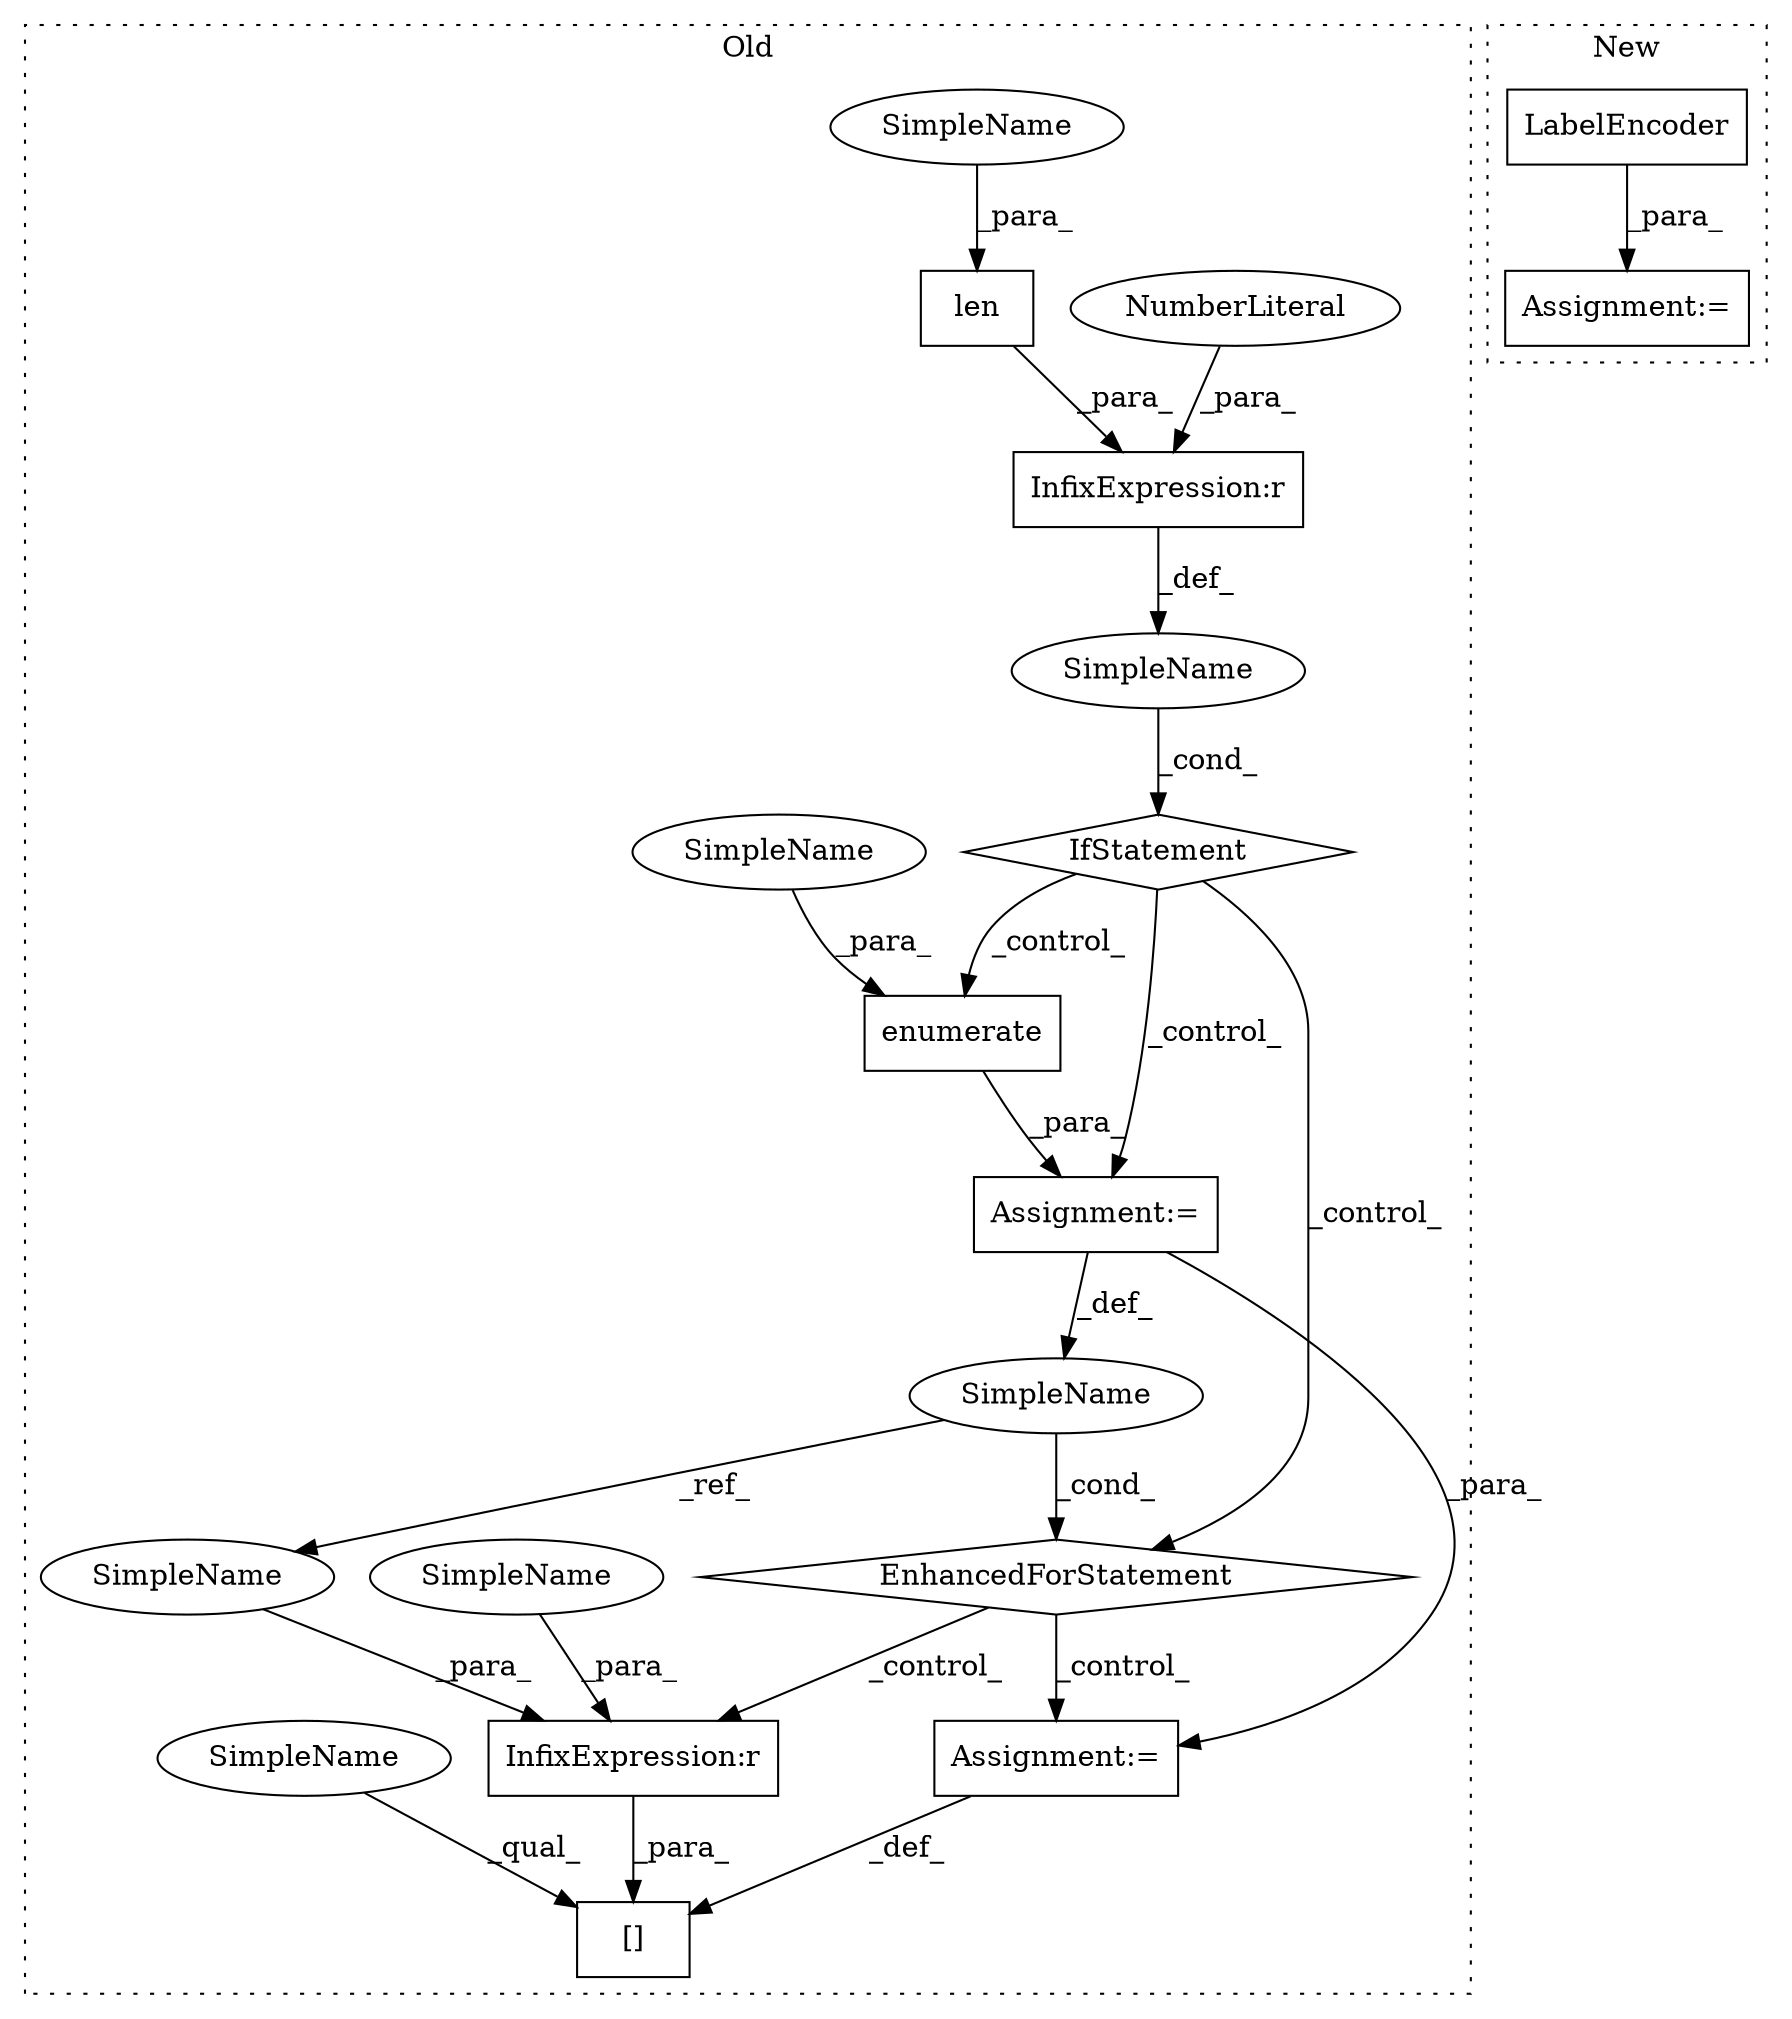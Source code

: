 digraph G {
subgraph cluster0 {
1 [label="[]" a="2" s="3896,3906" l="2,1" shape="box"];
4 [label="InfixExpression:r" a="27" s="3900" l="4" shape="box"];
5 [label="InfixExpression:r" a="27" s="3773" l="4" shape="box"];
6 [label="NumberLiteral" a="34" s="3777" l="1" shape="ellipse"];
7 [label="SimpleName" a="42" s="" l="" shape="ellipse"];
8 [label="EnhancedForStatement" a="70" s="3788,3884" l="71,2" shape="diamond"];
9 [label="len" a="32" s="3762,3772" l="4,1" shape="box"];
10 [label="IfStatement" a="25" s="3758,3778" l="4,2" shape="diamond"];
11 [label="enumerate" a="32" s="3867,3883" l="10,1" shape="box"];
12 [label="SimpleName" a="42" s="3863" l="1" shape="ellipse"];
13 [label="Assignment:=" a="7" s="3907" l="1" shape="box"];
14 [label="Assignment:=" a="7" s="3788,3884" l="71,2" shape="box"];
15 [label="SimpleName" a="42" s="3766" l="6" shape="ellipse"];
16 [label="SimpleName" a="42" s="3877" l="6" shape="ellipse"];
17 [label="SimpleName" a="42" s="3904" l="1" shape="ellipse"];
18 [label="SimpleName" a="42" s="3899" l="1" shape="ellipse"];
19 [label="SimpleName" a="42" s="3896" l="1" shape="ellipse"];
label = "Old";
style="dotted";
}
subgraph cluster1 {
2 [label="LabelEncoder" a="32" s="3419" l="14" shape="box"];
3 [label="Assignment:=" a="7" s="3418" l="1" shape="box"];
label = "New";
style="dotted";
}
2 -> 3 [label="_para_"];
4 -> 1 [label="_para_"];
5 -> 7 [label="_def_"];
6 -> 5 [label="_para_"];
7 -> 10 [label="_cond_"];
8 -> 4 [label="_control_"];
8 -> 13 [label="_control_"];
9 -> 5 [label="_para_"];
10 -> 8 [label="_control_"];
10 -> 11 [label="_control_"];
10 -> 14 [label="_control_"];
11 -> 14 [label="_para_"];
12 -> 8 [label="_cond_"];
12 -> 17 [label="_ref_"];
13 -> 1 [label="_def_"];
14 -> 12 [label="_def_"];
14 -> 13 [label="_para_"];
15 -> 9 [label="_para_"];
16 -> 11 [label="_para_"];
17 -> 4 [label="_para_"];
18 -> 4 [label="_para_"];
19 -> 1 [label="_qual_"];
}